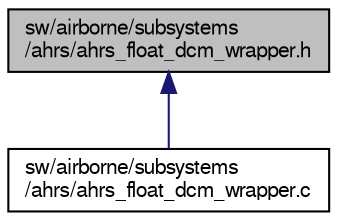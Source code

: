 digraph "sw/airborne/subsystems/ahrs/ahrs_float_dcm_wrapper.h"
{
  edge [fontname="FreeSans",fontsize="10",labelfontname="FreeSans",labelfontsize="10"];
  node [fontname="FreeSans",fontsize="10",shape=record];
  Node1 [label="sw/airborne/subsystems\l/ahrs/ahrs_float_dcm_wrapper.h",height=0.2,width=0.4,color="black", fillcolor="grey75", style="filled", fontcolor="black"];
  Node1 -> Node2 [dir="back",color="midnightblue",fontsize="10",style="solid",fontname="FreeSans"];
  Node2 [label="sw/airborne/subsystems\l/ahrs/ahrs_float_dcm_wrapper.c",height=0.2,width=0.4,color="black", fillcolor="white", style="filled",URL="$ahrs__float__dcm__wrapper_8c.html",tooltip="Paparazzi specific wrapper to run floating point complementary filter. "];
}
